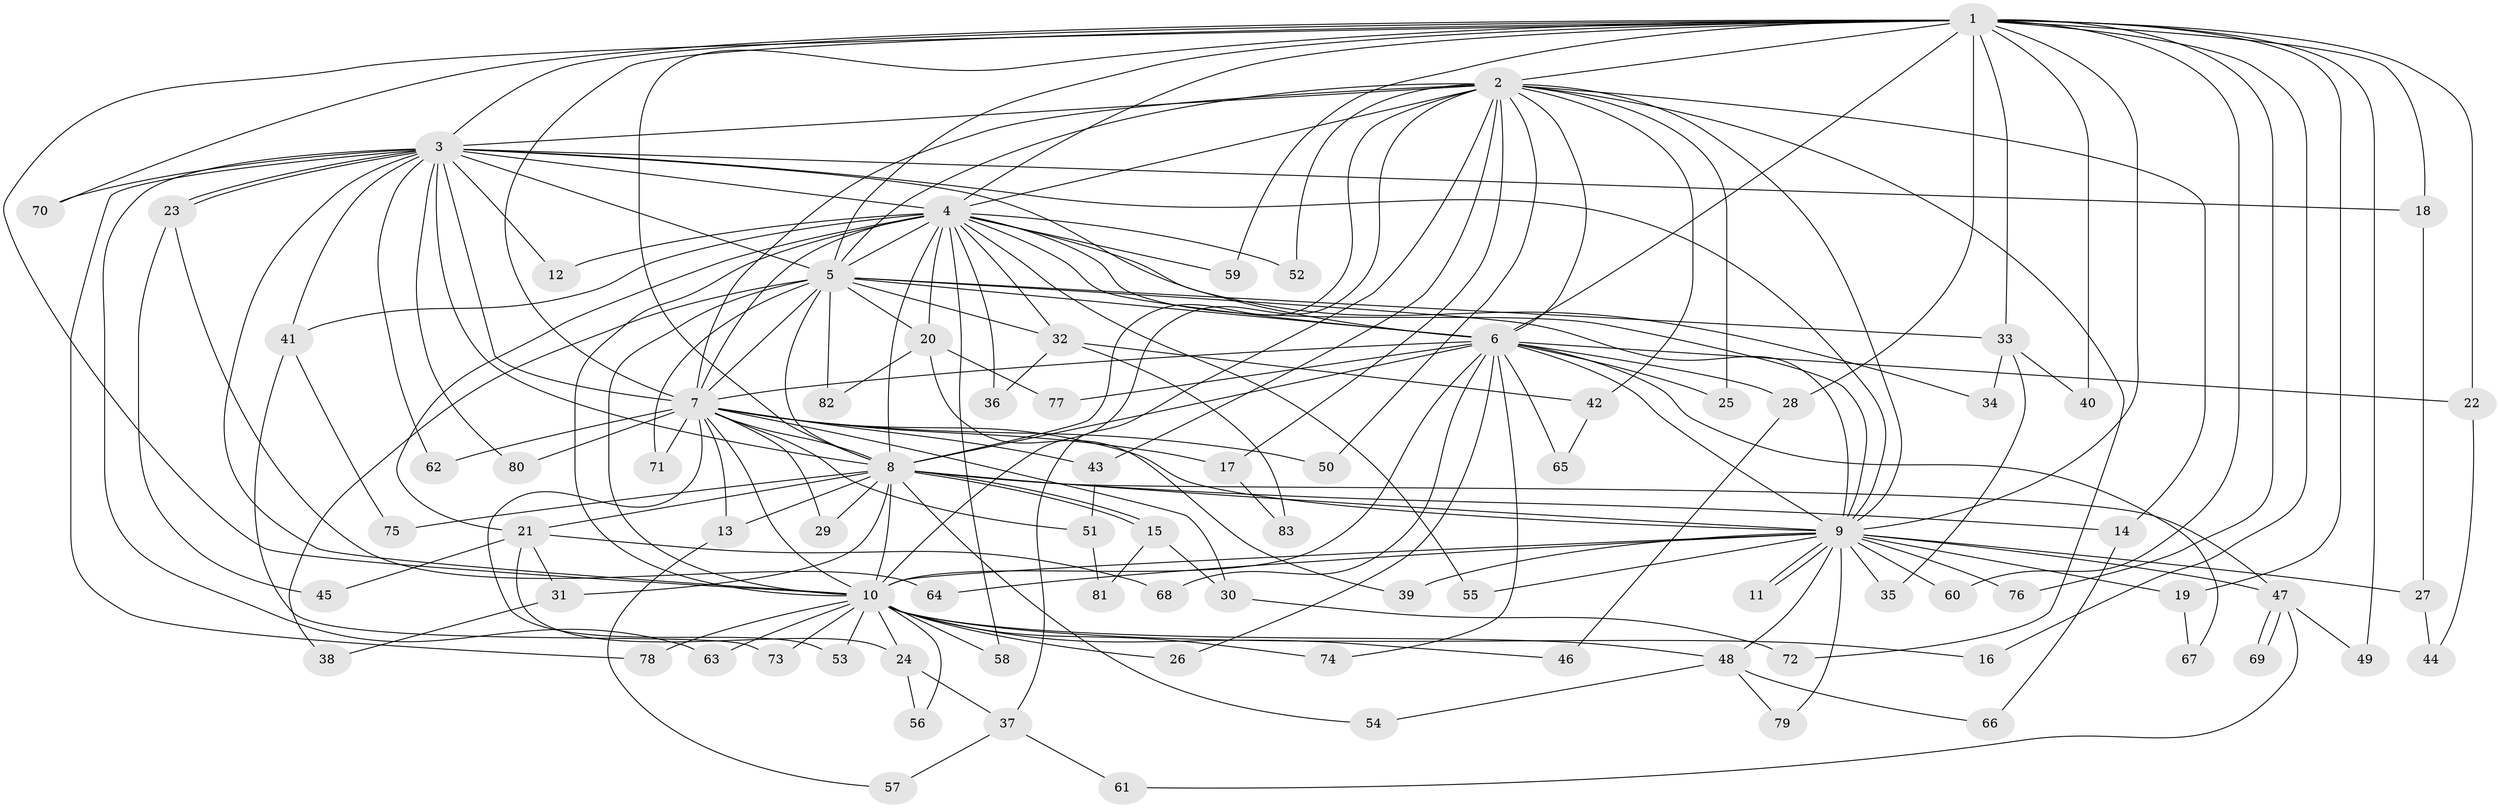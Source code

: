 // coarse degree distribution, {1: 0.5416666666666666, 2: 0.3333333333333333, 9: 0.041666666666666664, 10: 0.041666666666666664, 16: 0.041666666666666664}
// Generated by graph-tools (version 1.1) at 2025/49/03/04/25 21:49:31]
// undirected, 83 vertices, 191 edges
graph export_dot {
graph [start="1"]
  node [color=gray90,style=filled];
  1;
  2;
  3;
  4;
  5;
  6;
  7;
  8;
  9;
  10;
  11;
  12;
  13;
  14;
  15;
  16;
  17;
  18;
  19;
  20;
  21;
  22;
  23;
  24;
  25;
  26;
  27;
  28;
  29;
  30;
  31;
  32;
  33;
  34;
  35;
  36;
  37;
  38;
  39;
  40;
  41;
  42;
  43;
  44;
  45;
  46;
  47;
  48;
  49;
  50;
  51;
  52;
  53;
  54;
  55;
  56;
  57;
  58;
  59;
  60;
  61;
  62;
  63;
  64;
  65;
  66;
  67;
  68;
  69;
  70;
  71;
  72;
  73;
  74;
  75;
  76;
  77;
  78;
  79;
  80;
  81;
  82;
  83;
  1 -- 2;
  1 -- 3;
  1 -- 4;
  1 -- 5;
  1 -- 6;
  1 -- 7;
  1 -- 8;
  1 -- 9;
  1 -- 10;
  1 -- 16;
  1 -- 18;
  1 -- 19;
  1 -- 22;
  1 -- 28;
  1 -- 33;
  1 -- 40;
  1 -- 49;
  1 -- 59;
  1 -- 60;
  1 -- 70;
  1 -- 76;
  2 -- 3;
  2 -- 4;
  2 -- 5;
  2 -- 6;
  2 -- 7;
  2 -- 8;
  2 -- 9;
  2 -- 10;
  2 -- 14;
  2 -- 17;
  2 -- 25;
  2 -- 37;
  2 -- 42;
  2 -- 43;
  2 -- 50;
  2 -- 52;
  2 -- 72;
  3 -- 4;
  3 -- 5;
  3 -- 6;
  3 -- 7;
  3 -- 8;
  3 -- 9;
  3 -- 10;
  3 -- 12;
  3 -- 18;
  3 -- 23;
  3 -- 23;
  3 -- 41;
  3 -- 62;
  3 -- 63;
  3 -- 70;
  3 -- 78;
  3 -- 80;
  4 -- 5;
  4 -- 6;
  4 -- 7;
  4 -- 8;
  4 -- 9;
  4 -- 10;
  4 -- 12;
  4 -- 20;
  4 -- 21;
  4 -- 32;
  4 -- 34;
  4 -- 36;
  4 -- 41;
  4 -- 52;
  4 -- 55;
  4 -- 58;
  4 -- 59;
  5 -- 6;
  5 -- 7;
  5 -- 8;
  5 -- 9;
  5 -- 10;
  5 -- 20;
  5 -- 32;
  5 -- 33;
  5 -- 38;
  5 -- 71;
  5 -- 82;
  6 -- 7;
  6 -- 8;
  6 -- 9;
  6 -- 10;
  6 -- 22;
  6 -- 25;
  6 -- 26;
  6 -- 28;
  6 -- 65;
  6 -- 67;
  6 -- 68;
  6 -- 74;
  6 -- 77;
  7 -- 8;
  7 -- 9;
  7 -- 10;
  7 -- 13;
  7 -- 17;
  7 -- 29;
  7 -- 30;
  7 -- 43;
  7 -- 50;
  7 -- 51;
  7 -- 53;
  7 -- 62;
  7 -- 71;
  7 -- 80;
  8 -- 9;
  8 -- 10;
  8 -- 13;
  8 -- 14;
  8 -- 15;
  8 -- 15;
  8 -- 21;
  8 -- 29;
  8 -- 31;
  8 -- 47;
  8 -- 54;
  8 -- 75;
  9 -- 10;
  9 -- 11;
  9 -- 11;
  9 -- 19;
  9 -- 27;
  9 -- 35;
  9 -- 39;
  9 -- 47;
  9 -- 48;
  9 -- 55;
  9 -- 60;
  9 -- 64;
  9 -- 76;
  9 -- 79;
  10 -- 16;
  10 -- 24;
  10 -- 26;
  10 -- 46;
  10 -- 48;
  10 -- 53;
  10 -- 56;
  10 -- 58;
  10 -- 63;
  10 -- 73;
  10 -- 74;
  10 -- 78;
  13 -- 57;
  14 -- 66;
  15 -- 30;
  15 -- 81;
  17 -- 83;
  18 -- 27;
  19 -- 67;
  20 -- 39;
  20 -- 77;
  20 -- 82;
  21 -- 24;
  21 -- 31;
  21 -- 45;
  21 -- 68;
  22 -- 44;
  23 -- 45;
  23 -- 64;
  24 -- 37;
  24 -- 56;
  27 -- 44;
  28 -- 46;
  30 -- 72;
  31 -- 38;
  32 -- 36;
  32 -- 42;
  32 -- 83;
  33 -- 34;
  33 -- 35;
  33 -- 40;
  37 -- 57;
  37 -- 61;
  41 -- 73;
  41 -- 75;
  42 -- 65;
  43 -- 51;
  47 -- 49;
  47 -- 61;
  47 -- 69;
  47 -- 69;
  48 -- 54;
  48 -- 66;
  48 -- 79;
  51 -- 81;
}
